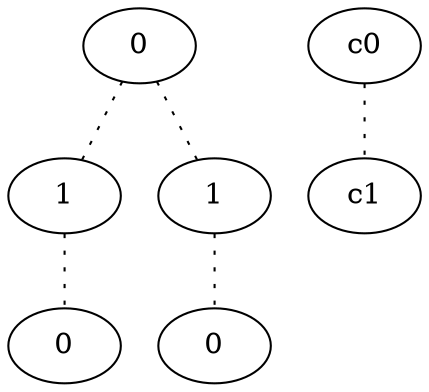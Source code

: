 graph {
a0[label=0];
a1[label=1];
a2[label=0];
a3[label=1];
a4[label=0];
a0 -- a1 [style=dotted];
a0 -- a3 [style=dotted];
a1 -- a2 [style=dotted];
a3 -- a4 [style=dotted];
c0 -- c1 [style=dotted];
}

